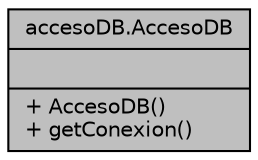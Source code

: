 digraph "accesoDB.AccesoDB"
{
 // LATEX_PDF_SIZE
  edge [fontname="Helvetica",fontsize="10",labelfontname="Helvetica",labelfontsize="10"];
  node [fontname="Helvetica",fontsize="10",shape=record];
  Node1 [label="{accesoDB.AccesoDB\n||+ AccesoDB()\l+ getConexion()\l}",height=0.2,width=0.4,color="black", fillcolor="grey75", style="filled", fontcolor="black",tooltip=" "];
}
